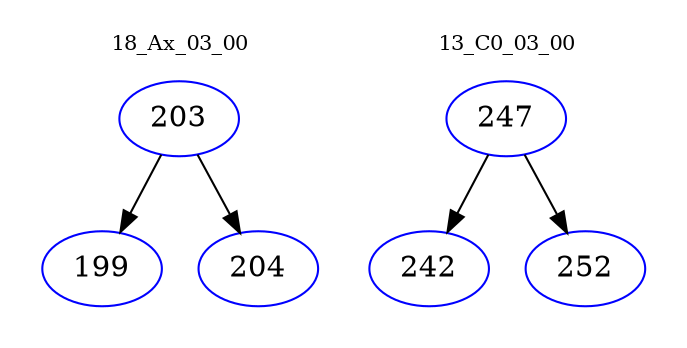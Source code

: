 digraph{
subgraph cluster_0 {
color = white
label = "18_Ax_03_00";
fontsize=10;
T0_203 [label="203", color="blue"]
T0_203 -> T0_199 [color="black"]
T0_199 [label="199", color="blue"]
T0_203 -> T0_204 [color="black"]
T0_204 [label="204", color="blue"]
}
subgraph cluster_1 {
color = white
label = "13_C0_03_00";
fontsize=10;
T1_247 [label="247", color="blue"]
T1_247 -> T1_242 [color="black"]
T1_242 [label="242", color="blue"]
T1_247 -> T1_252 [color="black"]
T1_252 [label="252", color="blue"]
}
}
